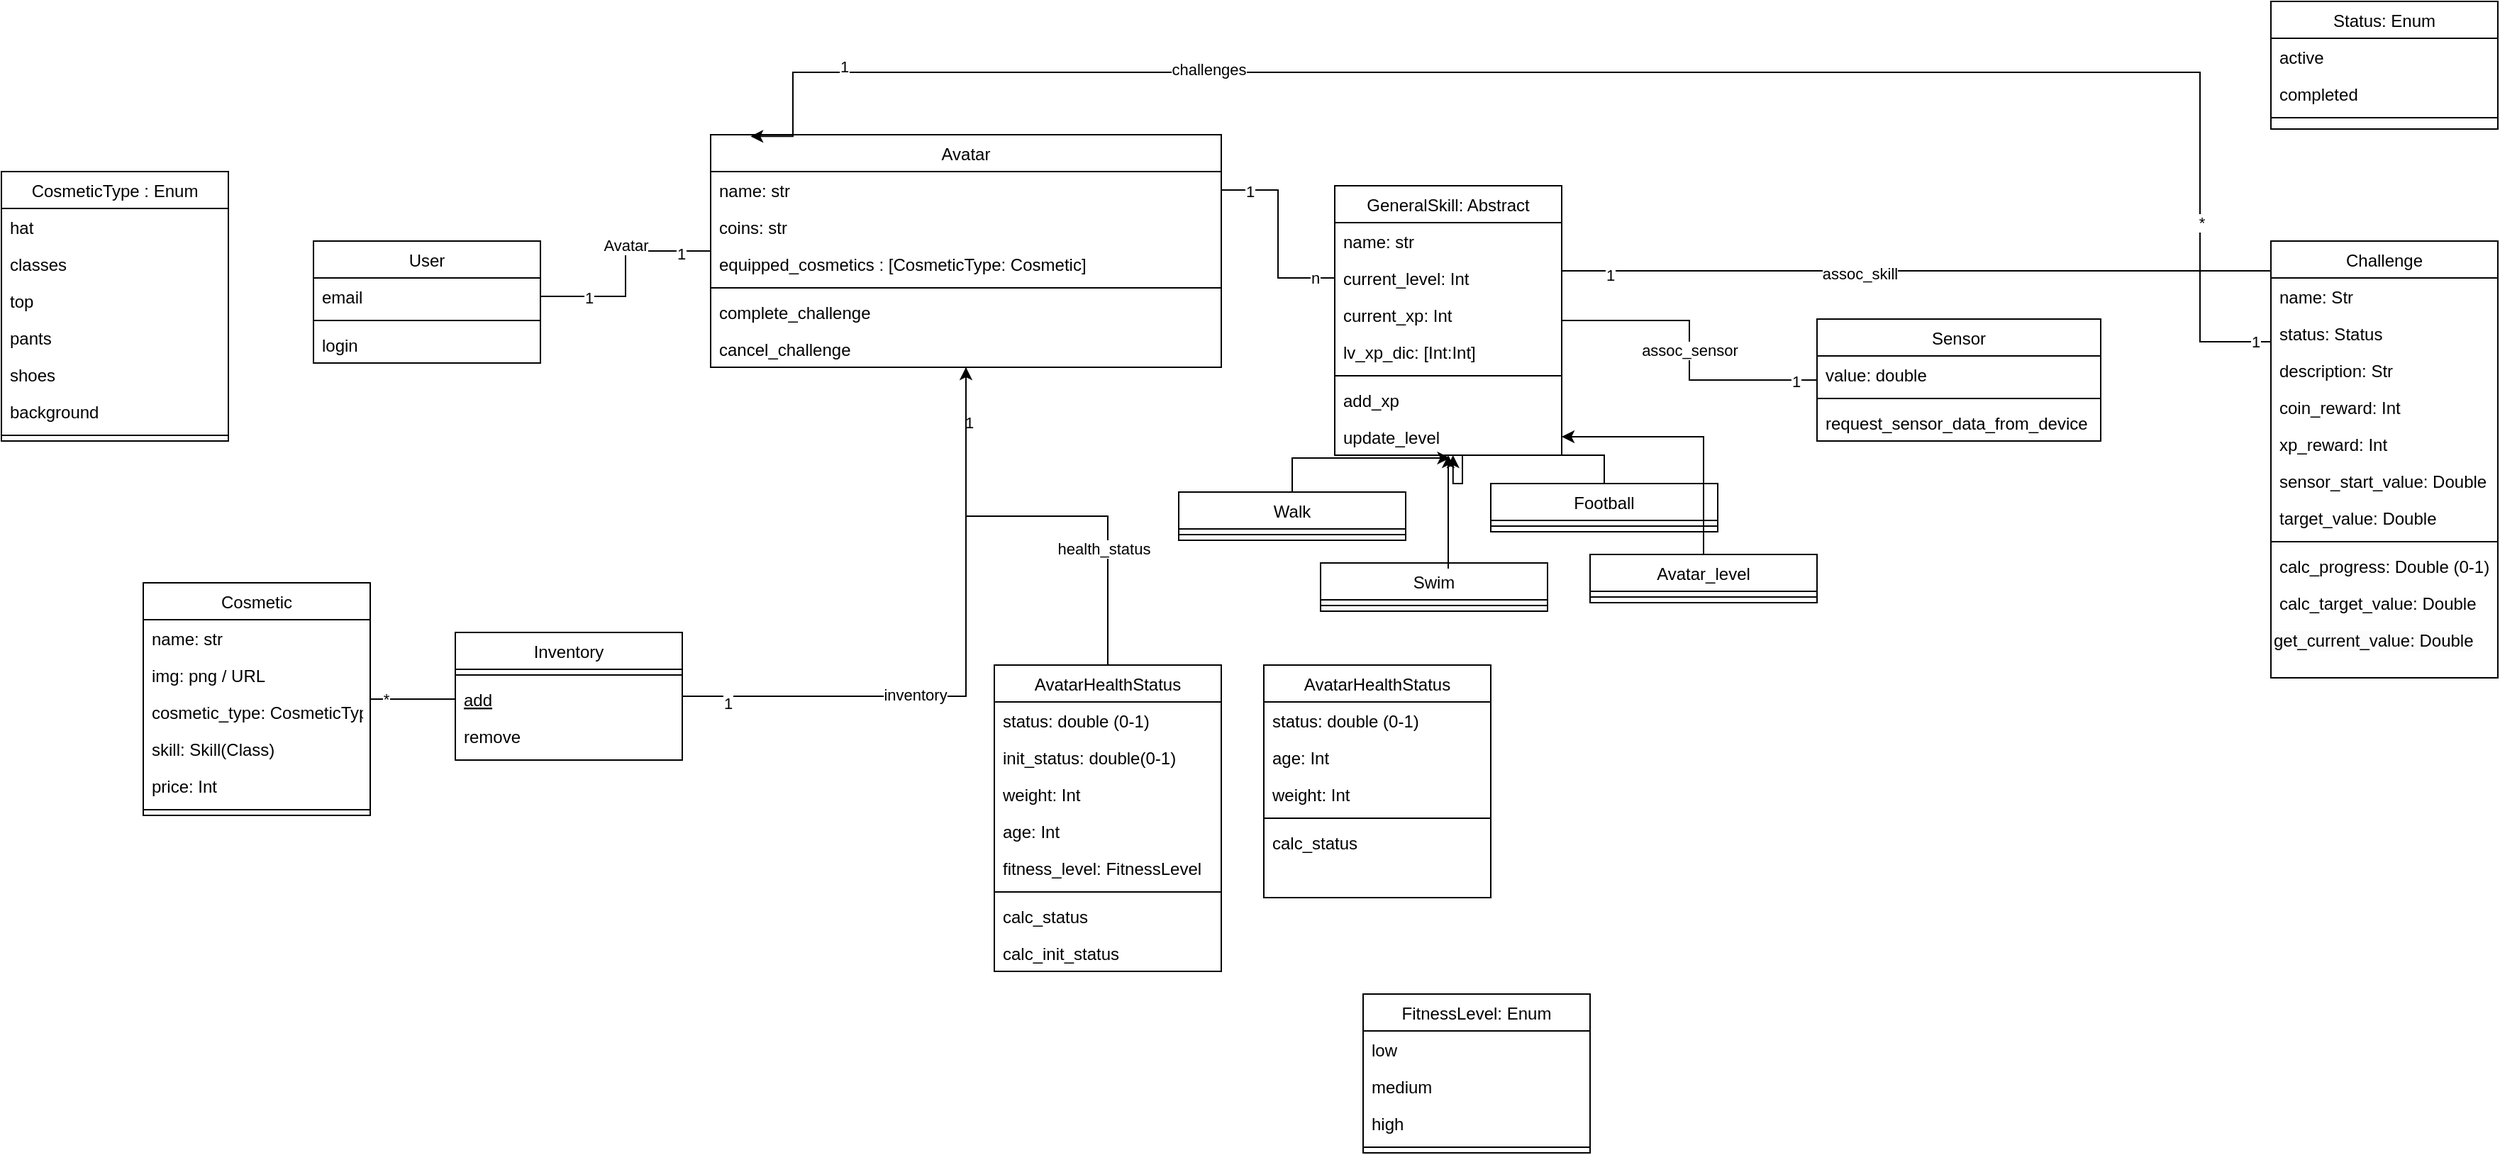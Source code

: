 <mxfile version="22.0.3" type="device">
  <diagram id="C5RBs43oDa-KdzZeNtuy" name="Page-1">
    <mxGraphModel dx="1206" dy="1735" grid="1" gridSize="10" guides="1" tooltips="1" connect="1" arrows="1" fold="1" page="1" pageScale="1" pageWidth="827" pageHeight="1169" math="0" shadow="0">
      <root>
        <mxCell id="WIyWlLk6GJQsqaUBKTNV-0" />
        <mxCell id="WIyWlLk6GJQsqaUBKTNV-1" parent="WIyWlLk6GJQsqaUBKTNV-0" />
        <mxCell id="1V_BAxQSOWdadIqLgjtz-103" style="edgeStyle=orthogonalEdgeStyle;rounded=0;orthogonalLoop=1;jettySize=auto;html=1;endArrow=none;endFill=0;" edge="1" parent="WIyWlLk6GJQsqaUBKTNV-1" source="zkfFHV4jXpPFQw0GAbJ--6" target="zkfFHV4jXpPFQw0GAbJ--17">
          <mxGeometry relative="1" as="geometry" />
        </mxCell>
        <mxCell id="1V_BAxQSOWdadIqLgjtz-104" value="inventory" style="edgeLabel;html=1;align=center;verticalAlign=middle;resizable=0;points=[];" vertex="1" connectable="0" parent="1V_BAxQSOWdadIqLgjtz-103">
          <mxGeometry x="-0.243" y="1" relative="1" as="geometry">
            <mxPoint as="offset" />
          </mxGeometry>
        </mxCell>
        <mxCell id="1V_BAxQSOWdadIqLgjtz-105" value="1" style="edgeLabel;html=1;align=center;verticalAlign=middle;resizable=0;points=[];" vertex="1" connectable="0" parent="1V_BAxQSOWdadIqLgjtz-103">
          <mxGeometry x="-0.852" y="-5" relative="1" as="geometry">
            <mxPoint as="offset" />
          </mxGeometry>
        </mxCell>
        <mxCell id="1V_BAxQSOWdadIqLgjtz-106" value="1" style="edgeLabel;html=1;align=center;verticalAlign=middle;resizable=0;points=[];" vertex="1" connectable="0" parent="1V_BAxQSOWdadIqLgjtz-103">
          <mxGeometry x="0.819" y="-2" relative="1" as="geometry">
            <mxPoint as="offset" />
          </mxGeometry>
        </mxCell>
        <mxCell id="zkfFHV4jXpPFQw0GAbJ--6" value="Inventory" style="swimlane;fontStyle=0;align=center;verticalAlign=top;childLayout=stackLayout;horizontal=1;startSize=26;horizontalStack=0;resizeParent=1;resizeLast=0;collapsible=1;marginBottom=0;rounded=0;shadow=0;strokeWidth=1;" parent="WIyWlLk6GJQsqaUBKTNV-1" vertex="1">
          <mxGeometry x="190" y="435" width="160" height="90" as="geometry">
            <mxRectangle x="130" y="380" width="160" height="26" as="alternateBounds" />
          </mxGeometry>
        </mxCell>
        <mxCell id="zkfFHV4jXpPFQw0GAbJ--9" value="" style="line;html=1;strokeWidth=1;align=left;verticalAlign=middle;spacingTop=-1;spacingLeft=3;spacingRight=3;rotatable=0;labelPosition=right;points=[];portConstraint=eastwest;" parent="zkfFHV4jXpPFQw0GAbJ--6" vertex="1">
          <mxGeometry y="26" width="160" height="8" as="geometry" />
        </mxCell>
        <mxCell id="zkfFHV4jXpPFQw0GAbJ--10" value="add" style="text;align=left;verticalAlign=top;spacingLeft=4;spacingRight=4;overflow=hidden;rotatable=0;points=[[0,0.5],[1,0.5]];portConstraint=eastwest;fontStyle=4" parent="zkfFHV4jXpPFQw0GAbJ--6" vertex="1">
          <mxGeometry y="34" width="160" height="26" as="geometry" />
        </mxCell>
        <mxCell id="zkfFHV4jXpPFQw0GAbJ--11" value="remove" style="text;align=left;verticalAlign=top;spacingLeft=4;spacingRight=4;overflow=hidden;rotatable=0;points=[[0,0.5],[1,0.5]];portConstraint=eastwest;" parent="zkfFHV4jXpPFQw0GAbJ--6" vertex="1">
          <mxGeometry y="60" width="160" height="26" as="geometry" />
        </mxCell>
        <mxCell id="zkfFHV4jXpPFQw0GAbJ--13" value="CosmeticType : Enum" style="swimlane;fontStyle=0;align=center;verticalAlign=top;childLayout=stackLayout;horizontal=1;startSize=26;horizontalStack=0;resizeParent=1;resizeLast=0;collapsible=1;marginBottom=0;rounded=0;shadow=0;strokeWidth=1;" parent="WIyWlLk6GJQsqaUBKTNV-1" vertex="1">
          <mxGeometry x="-130" y="110" width="160" height="190" as="geometry">
            <mxRectangle x="340" y="380" width="170" height="26" as="alternateBounds" />
          </mxGeometry>
        </mxCell>
        <mxCell id="zkfFHV4jXpPFQw0GAbJ--14" value="hat" style="text;align=left;verticalAlign=top;spacingLeft=4;spacingRight=4;overflow=hidden;rotatable=0;points=[[0,0.5],[1,0.5]];portConstraint=eastwest;" parent="zkfFHV4jXpPFQw0GAbJ--13" vertex="1">
          <mxGeometry y="26" width="160" height="26" as="geometry" />
        </mxCell>
        <mxCell id="1V_BAxQSOWdadIqLgjtz-1" value="classes" style="text;align=left;verticalAlign=top;spacingLeft=4;spacingRight=4;overflow=hidden;rotatable=0;points=[[0,0.5],[1,0.5]];portConstraint=eastwest;" vertex="1" parent="zkfFHV4jXpPFQw0GAbJ--13">
          <mxGeometry y="52" width="160" height="26" as="geometry" />
        </mxCell>
        <mxCell id="1V_BAxQSOWdadIqLgjtz-36" value="top" style="text;align=left;verticalAlign=top;spacingLeft=4;spacingRight=4;overflow=hidden;rotatable=0;points=[[0,0.5],[1,0.5]];portConstraint=eastwest;" vertex="1" parent="zkfFHV4jXpPFQw0GAbJ--13">
          <mxGeometry y="78" width="160" height="26" as="geometry" />
        </mxCell>
        <mxCell id="1V_BAxQSOWdadIqLgjtz-37" value="pants" style="text;align=left;verticalAlign=top;spacingLeft=4;spacingRight=4;overflow=hidden;rotatable=0;points=[[0,0.5],[1,0.5]];portConstraint=eastwest;" vertex="1" parent="zkfFHV4jXpPFQw0GAbJ--13">
          <mxGeometry y="104" width="160" height="26" as="geometry" />
        </mxCell>
        <mxCell id="1V_BAxQSOWdadIqLgjtz-38" value="shoes" style="text;align=left;verticalAlign=top;spacingLeft=4;spacingRight=4;overflow=hidden;rotatable=0;points=[[0,0.5],[1,0.5]];portConstraint=eastwest;" vertex="1" parent="zkfFHV4jXpPFQw0GAbJ--13">
          <mxGeometry y="130" width="160" height="26" as="geometry" />
        </mxCell>
        <mxCell id="1V_BAxQSOWdadIqLgjtz-39" value="background" style="text;align=left;verticalAlign=top;spacingLeft=4;spacingRight=4;overflow=hidden;rotatable=0;points=[[0,0.5],[1,0.5]];portConstraint=eastwest;" vertex="1" parent="zkfFHV4jXpPFQw0GAbJ--13">
          <mxGeometry y="156" width="160" height="26" as="geometry" />
        </mxCell>
        <mxCell id="zkfFHV4jXpPFQw0GAbJ--15" value="" style="line;html=1;strokeWidth=1;align=left;verticalAlign=middle;spacingTop=-1;spacingLeft=3;spacingRight=3;rotatable=0;labelPosition=right;points=[];portConstraint=eastwest;" parent="zkfFHV4jXpPFQw0GAbJ--13" vertex="1">
          <mxGeometry y="182" width="160" height="8" as="geometry" />
        </mxCell>
        <mxCell id="zkfFHV4jXpPFQw0GAbJ--17" value="Avatar" style="swimlane;fontStyle=0;align=center;verticalAlign=top;childLayout=stackLayout;horizontal=1;startSize=26;horizontalStack=0;resizeParent=1;resizeLast=0;collapsible=1;marginBottom=0;rounded=0;shadow=0;strokeWidth=1;" parent="WIyWlLk6GJQsqaUBKTNV-1" vertex="1">
          <mxGeometry x="370" y="84" width="360" height="164" as="geometry">
            <mxRectangle x="550" y="140" width="160" height="26" as="alternateBounds" />
          </mxGeometry>
        </mxCell>
        <mxCell id="zkfFHV4jXpPFQw0GAbJ--18" value="name: str" style="text;align=left;verticalAlign=top;spacingLeft=4;spacingRight=4;overflow=hidden;rotatable=0;points=[[0,0.5],[1,0.5]];portConstraint=eastwest;" parent="zkfFHV4jXpPFQw0GAbJ--17" vertex="1">
          <mxGeometry y="26" width="360" height="26" as="geometry" />
        </mxCell>
        <mxCell id="1V_BAxQSOWdadIqLgjtz-181" value="coins: str" style="text;align=left;verticalAlign=top;spacingLeft=4;spacingRight=4;overflow=hidden;rotatable=0;points=[[0,0.5],[1,0.5]];portConstraint=eastwest;" vertex="1" parent="zkfFHV4jXpPFQw0GAbJ--17">
          <mxGeometry y="52" width="360" height="26" as="geometry" />
        </mxCell>
        <mxCell id="1V_BAxQSOWdadIqLgjtz-31" value="equipped_cosmetics : [CosmeticType: Cosmetic]" style="text;align=left;verticalAlign=top;spacingLeft=4;spacingRight=4;overflow=hidden;rotatable=0;points=[[0,0.5],[1,0.5]];portConstraint=eastwest;rounded=0;shadow=0;html=0;" vertex="1" parent="zkfFHV4jXpPFQw0GAbJ--17">
          <mxGeometry y="78" width="360" height="26" as="geometry" />
        </mxCell>
        <mxCell id="zkfFHV4jXpPFQw0GAbJ--23" value="" style="line;html=1;strokeWidth=1;align=left;verticalAlign=middle;spacingTop=-1;spacingLeft=3;spacingRight=3;rotatable=0;labelPosition=right;points=[];portConstraint=eastwest;" parent="zkfFHV4jXpPFQw0GAbJ--17" vertex="1">
          <mxGeometry y="104" width="360" height="8" as="geometry" />
        </mxCell>
        <mxCell id="1V_BAxQSOWdadIqLgjtz-96" value="complete_challenge" style="text;align=left;verticalAlign=top;spacingLeft=4;spacingRight=4;overflow=hidden;rotatable=0;points=[[0,0.5],[1,0.5]];portConstraint=eastwest;" vertex="1" parent="zkfFHV4jXpPFQw0GAbJ--17">
          <mxGeometry y="112" width="360" height="26" as="geometry" />
        </mxCell>
        <mxCell id="1V_BAxQSOWdadIqLgjtz-97" value="cancel_challenge" style="text;align=left;verticalAlign=top;spacingLeft=4;spacingRight=4;overflow=hidden;rotatable=0;points=[[0,0.5],[1,0.5]];portConstraint=eastwest;" vertex="1" parent="zkfFHV4jXpPFQw0GAbJ--17">
          <mxGeometry y="138" width="360" height="26" as="geometry" />
        </mxCell>
        <mxCell id="1V_BAxQSOWdadIqLgjtz-175" style="edgeStyle=orthogonalEdgeStyle;rounded=0;orthogonalLoop=1;jettySize=auto;html=1;endArrow=none;endFill=0;" edge="1" parent="WIyWlLk6GJQsqaUBKTNV-1" source="1V_BAxQSOWdadIqLgjtz-2" target="1V_BAxQSOWdadIqLgjtz-51">
          <mxGeometry relative="1" as="geometry">
            <Array as="points">
              <mxPoint x="1090" y="180" />
              <mxPoint x="1090" y="180" />
            </Array>
          </mxGeometry>
        </mxCell>
        <mxCell id="1V_BAxQSOWdadIqLgjtz-176" value="1" style="edgeLabel;html=1;align=center;verticalAlign=middle;resizable=0;points=[];" vertex="1" connectable="0" parent="1V_BAxQSOWdadIqLgjtz-175">
          <mxGeometry x="-0.866" y="-3" relative="1" as="geometry">
            <mxPoint as="offset" />
          </mxGeometry>
        </mxCell>
        <mxCell id="1V_BAxQSOWdadIqLgjtz-177" value="assoc_skill" style="edgeLabel;html=1;align=center;verticalAlign=middle;resizable=0;points=[];" vertex="1" connectable="0" parent="1V_BAxQSOWdadIqLgjtz-175">
          <mxGeometry x="-0.162" y="-2" relative="1" as="geometry">
            <mxPoint as="offset" />
          </mxGeometry>
        </mxCell>
        <mxCell id="1V_BAxQSOWdadIqLgjtz-2" value="GeneralSkill: Abstract" style="swimlane;fontStyle=0;align=center;verticalAlign=top;childLayout=stackLayout;horizontal=1;startSize=26;horizontalStack=0;resizeParent=1;resizeLast=0;collapsible=1;marginBottom=0;rounded=0;shadow=0;strokeWidth=1;" vertex="1" parent="WIyWlLk6GJQsqaUBKTNV-1">
          <mxGeometry x="810" y="120" width="160" height="190" as="geometry">
            <mxRectangle x="130" y="380" width="160" height="26" as="alternateBounds" />
          </mxGeometry>
        </mxCell>
        <mxCell id="1V_BAxQSOWdadIqLgjtz-186" value="name: str" style="text;align=left;verticalAlign=top;spacingLeft=4;spacingRight=4;overflow=hidden;rotatable=0;points=[[0,0.5],[1,0.5]];portConstraint=eastwest;rounded=0;shadow=0;html=0;" vertex="1" parent="1V_BAxQSOWdadIqLgjtz-2">
          <mxGeometry y="26" width="160" height="26" as="geometry" />
        </mxCell>
        <mxCell id="1V_BAxQSOWdadIqLgjtz-4" value="current_level: Int" style="text;align=left;verticalAlign=top;spacingLeft=4;spacingRight=4;overflow=hidden;rotatable=0;points=[[0,0.5],[1,0.5]];portConstraint=eastwest;rounded=0;shadow=0;html=0;" vertex="1" parent="1V_BAxQSOWdadIqLgjtz-2">
          <mxGeometry y="52" width="160" height="26" as="geometry" />
        </mxCell>
        <mxCell id="1V_BAxQSOWdadIqLgjtz-9" value="current_xp: Int" style="text;align=left;verticalAlign=top;spacingLeft=4;spacingRight=4;overflow=hidden;rotatable=0;points=[[0,0.5],[1,0.5]];portConstraint=eastwest;rounded=0;shadow=0;html=0;" vertex="1" parent="1V_BAxQSOWdadIqLgjtz-2">
          <mxGeometry y="78" width="160" height="26" as="geometry" />
        </mxCell>
        <mxCell id="1V_BAxQSOWdadIqLgjtz-10" value="lv_xp_dic: [Int:Int]" style="text;align=left;verticalAlign=top;spacingLeft=4;spacingRight=4;overflow=hidden;rotatable=0;points=[[0,0.5],[1,0.5]];portConstraint=eastwest;rounded=0;shadow=0;html=0;" vertex="1" parent="1V_BAxQSOWdadIqLgjtz-2">
          <mxGeometry y="104" width="160" height="26" as="geometry" />
        </mxCell>
        <mxCell id="1V_BAxQSOWdadIqLgjtz-5" value="" style="line;html=1;strokeWidth=1;align=left;verticalAlign=middle;spacingTop=-1;spacingLeft=3;spacingRight=3;rotatable=0;labelPosition=right;points=[];portConstraint=eastwest;" vertex="1" parent="1V_BAxQSOWdadIqLgjtz-2">
          <mxGeometry y="130" width="160" height="8" as="geometry" />
        </mxCell>
        <mxCell id="1V_BAxQSOWdadIqLgjtz-11" value="add_xp" style="text;align=left;verticalAlign=top;spacingLeft=4;spacingRight=4;overflow=hidden;rotatable=0;points=[[0,0.5],[1,0.5]];portConstraint=eastwest;" vertex="1" parent="1V_BAxQSOWdadIqLgjtz-2">
          <mxGeometry y="138" width="160" height="26" as="geometry" />
        </mxCell>
        <mxCell id="1V_BAxQSOWdadIqLgjtz-7" value="update_level" style="text;align=left;verticalAlign=top;spacingLeft=4;spacingRight=4;overflow=hidden;rotatable=0;points=[[0,0.5],[1,0.5]];portConstraint=eastwest;" vertex="1" parent="1V_BAxQSOWdadIqLgjtz-2">
          <mxGeometry y="164" width="160" height="26" as="geometry" />
        </mxCell>
        <mxCell id="1V_BAxQSOWdadIqLgjtz-12" value="Walk" style="swimlane;fontStyle=0;align=center;verticalAlign=top;childLayout=stackLayout;horizontal=1;startSize=26;horizontalStack=0;resizeParent=1;resizeLast=0;collapsible=1;marginBottom=0;rounded=0;shadow=0;strokeWidth=1;" vertex="1" parent="WIyWlLk6GJQsqaUBKTNV-1">
          <mxGeometry x="700" y="336" width="160" height="34" as="geometry">
            <mxRectangle x="340" y="380" width="170" height="26" as="alternateBounds" />
          </mxGeometry>
        </mxCell>
        <mxCell id="1V_BAxQSOWdadIqLgjtz-15" value="" style="line;html=1;strokeWidth=1;align=left;verticalAlign=middle;spacingTop=-1;spacingLeft=3;spacingRight=3;rotatable=0;labelPosition=right;points=[];portConstraint=eastwest;" vertex="1" parent="1V_BAxQSOWdadIqLgjtz-12">
          <mxGeometry y="26" width="160" height="8" as="geometry" />
        </mxCell>
        <mxCell id="1V_BAxQSOWdadIqLgjtz-16" value="Swim" style="swimlane;fontStyle=0;align=center;verticalAlign=top;childLayout=stackLayout;horizontal=1;startSize=26;horizontalStack=0;resizeParent=1;resizeLast=0;collapsible=1;marginBottom=0;rounded=0;shadow=0;strokeWidth=1;" vertex="1" parent="WIyWlLk6GJQsqaUBKTNV-1">
          <mxGeometry x="800" y="386" width="160" height="34" as="geometry">
            <mxRectangle x="340" y="380" width="170" height="26" as="alternateBounds" />
          </mxGeometry>
        </mxCell>
        <mxCell id="1V_BAxQSOWdadIqLgjtz-17" value="" style="line;html=1;strokeWidth=1;align=left;verticalAlign=middle;spacingTop=-1;spacingLeft=3;spacingRight=3;rotatable=0;labelPosition=right;points=[];portConstraint=eastwest;" vertex="1" parent="1V_BAxQSOWdadIqLgjtz-16">
          <mxGeometry y="26" width="160" height="8" as="geometry" />
        </mxCell>
        <mxCell id="1V_BAxQSOWdadIqLgjtz-18" value="Football" style="swimlane;fontStyle=0;align=center;verticalAlign=top;childLayout=stackLayout;horizontal=1;startSize=26;horizontalStack=0;resizeParent=1;resizeLast=0;collapsible=1;marginBottom=0;rounded=0;shadow=0;strokeWidth=1;" vertex="1" parent="WIyWlLk6GJQsqaUBKTNV-1">
          <mxGeometry x="920" y="330" width="160" height="34" as="geometry">
            <mxRectangle x="340" y="380" width="170" height="26" as="alternateBounds" />
          </mxGeometry>
        </mxCell>
        <mxCell id="1V_BAxQSOWdadIqLgjtz-19" value="" style="line;html=1;strokeWidth=1;align=left;verticalAlign=middle;spacingTop=-1;spacingLeft=3;spacingRight=3;rotatable=0;labelPosition=right;points=[];portConstraint=eastwest;" vertex="1" parent="1V_BAxQSOWdadIqLgjtz-18">
          <mxGeometry y="26" width="160" height="8" as="geometry" />
        </mxCell>
        <mxCell id="1V_BAxQSOWdadIqLgjtz-21" style="edgeStyle=orthogonalEdgeStyle;rounded=0;orthogonalLoop=1;jettySize=auto;html=1;endArrow=none;endFill=0;startArrow=classic;startFill=1;" edge="1" parent="WIyWlLk6GJQsqaUBKTNV-1" source="1V_BAxQSOWdadIqLgjtz-2">
          <mxGeometry relative="1" as="geometry">
            <mxPoint x="890" y="390" as="targetPoint" />
          </mxGeometry>
        </mxCell>
        <mxCell id="1V_BAxQSOWdadIqLgjtz-22" style="edgeStyle=orthogonalEdgeStyle;rounded=0;orthogonalLoop=1;jettySize=auto;html=1;entryX=0.508;entryY=1.077;entryDx=0;entryDy=0;entryPerimeter=0;" edge="1" parent="WIyWlLk6GJQsqaUBKTNV-1" source="1V_BAxQSOWdadIqLgjtz-12" target="1V_BAxQSOWdadIqLgjtz-7">
          <mxGeometry relative="1" as="geometry" />
        </mxCell>
        <mxCell id="1V_BAxQSOWdadIqLgjtz-23" style="edgeStyle=orthogonalEdgeStyle;rounded=0;orthogonalLoop=1;jettySize=auto;html=1;entryX=0.521;entryY=1;entryDx=0;entryDy=0;entryPerimeter=0;" edge="1" parent="WIyWlLk6GJQsqaUBKTNV-1" source="1V_BAxQSOWdadIqLgjtz-18" target="1V_BAxQSOWdadIqLgjtz-7">
          <mxGeometry relative="1" as="geometry" />
        </mxCell>
        <mxCell id="1V_BAxQSOWdadIqLgjtz-24" style="edgeStyle=orthogonalEdgeStyle;rounded=0;orthogonalLoop=1;jettySize=auto;html=1;endArrow=none;endFill=0;" edge="1" parent="WIyWlLk6GJQsqaUBKTNV-1" source="1V_BAxQSOWdadIqLgjtz-4" target="zkfFHV4jXpPFQw0GAbJ--18">
          <mxGeometry relative="1" as="geometry" />
        </mxCell>
        <mxCell id="1V_BAxQSOWdadIqLgjtz-25" value="n" style="edgeLabel;html=1;align=center;verticalAlign=middle;resizable=0;points=[];" vertex="1" connectable="0" parent="1V_BAxQSOWdadIqLgjtz-24">
          <mxGeometry x="-0.803" relative="1" as="geometry">
            <mxPoint as="offset" />
          </mxGeometry>
        </mxCell>
        <mxCell id="1V_BAxQSOWdadIqLgjtz-30" value="1" style="edgeLabel;html=1;align=center;verticalAlign=middle;resizable=0;points=[];" vertex="1" connectable="0" parent="1V_BAxQSOWdadIqLgjtz-24">
          <mxGeometry x="0.718" y="1" relative="1" as="geometry">
            <mxPoint as="offset" />
          </mxGeometry>
        </mxCell>
        <mxCell id="1V_BAxQSOWdadIqLgjtz-28" style="edgeStyle=orthogonalEdgeStyle;rounded=0;orthogonalLoop=1;jettySize=auto;html=1;" edge="1" parent="WIyWlLk6GJQsqaUBKTNV-1" source="1V_BAxQSOWdadIqLgjtz-26" target="1V_BAxQSOWdadIqLgjtz-7">
          <mxGeometry relative="1" as="geometry" />
        </mxCell>
        <mxCell id="1V_BAxQSOWdadIqLgjtz-26" value="Avatar_level" style="swimlane;fontStyle=0;align=center;verticalAlign=top;childLayout=stackLayout;horizontal=1;startSize=26;horizontalStack=0;resizeParent=1;resizeLast=0;collapsible=1;marginBottom=0;rounded=0;shadow=0;strokeWidth=1;" vertex="1" parent="WIyWlLk6GJQsqaUBKTNV-1">
          <mxGeometry x="990" y="380" width="160" height="34" as="geometry">
            <mxRectangle x="340" y="380" width="170" height="26" as="alternateBounds" />
          </mxGeometry>
        </mxCell>
        <mxCell id="1V_BAxQSOWdadIqLgjtz-27" value="" style="line;html=1;strokeWidth=1;align=left;verticalAlign=middle;spacingTop=-1;spacingLeft=3;spacingRight=3;rotatable=0;labelPosition=right;points=[];portConstraint=eastwest;" vertex="1" parent="1V_BAxQSOWdadIqLgjtz-26">
          <mxGeometry y="26" width="160" height="8" as="geometry" />
        </mxCell>
        <mxCell id="1V_BAxQSOWdadIqLgjtz-70" value="assoc_sensor" style="edgeStyle=orthogonalEdgeStyle;rounded=0;orthogonalLoop=1;jettySize=auto;html=1;endArrow=none;endFill=0;" edge="1" parent="WIyWlLk6GJQsqaUBKTNV-1" source="1V_BAxQSOWdadIqLgjtz-63" target="1V_BAxQSOWdadIqLgjtz-2">
          <mxGeometry x="-0.0" relative="1" as="geometry">
            <mxPoint x="1170" y="241.027" as="sourcePoint" />
            <mxPoint as="offset" />
          </mxGeometry>
        </mxCell>
        <mxCell id="1V_BAxQSOWdadIqLgjtz-184" value="1" style="edgeLabel;html=1;align=center;verticalAlign=middle;resizable=0;points=[];" vertex="1" connectable="0" parent="1V_BAxQSOWdadIqLgjtz-70">
          <mxGeometry x="-0.859" y="1" relative="1" as="geometry">
            <mxPoint as="offset" />
          </mxGeometry>
        </mxCell>
        <mxCell id="1V_BAxQSOWdadIqLgjtz-42" value="Cosmetic" style="swimlane;fontStyle=0;align=center;verticalAlign=top;childLayout=stackLayout;horizontal=1;startSize=26;horizontalStack=0;resizeParent=1;resizeLast=0;collapsible=1;marginBottom=0;rounded=0;shadow=0;strokeWidth=1;" vertex="1" parent="WIyWlLk6GJQsqaUBKTNV-1">
          <mxGeometry x="-30" y="400" width="160" height="164" as="geometry">
            <mxRectangle x="340" y="380" width="170" height="26" as="alternateBounds" />
          </mxGeometry>
        </mxCell>
        <mxCell id="1V_BAxQSOWdadIqLgjtz-43" value="name: str" style="text;align=left;verticalAlign=top;spacingLeft=4;spacingRight=4;overflow=hidden;rotatable=0;points=[[0,0.5],[1,0.5]];portConstraint=eastwest;" vertex="1" parent="1V_BAxQSOWdadIqLgjtz-42">
          <mxGeometry y="26" width="160" height="26" as="geometry" />
        </mxCell>
        <mxCell id="1V_BAxQSOWdadIqLgjtz-44" value="img: png / URL " style="text;align=left;verticalAlign=top;spacingLeft=4;spacingRight=4;overflow=hidden;rotatable=0;points=[[0,0.5],[1,0.5]];portConstraint=eastwest;" vertex="1" parent="1V_BAxQSOWdadIqLgjtz-42">
          <mxGeometry y="52" width="160" height="26" as="geometry" />
        </mxCell>
        <mxCell id="1V_BAxQSOWdadIqLgjtz-46" value="cosmetic_type: CosmeticType" style="text;align=left;verticalAlign=top;spacingLeft=4;spacingRight=4;overflow=hidden;rotatable=0;points=[[0,0.5],[1,0.5]];portConstraint=eastwest;" vertex="1" parent="1V_BAxQSOWdadIqLgjtz-42">
          <mxGeometry y="78" width="160" height="26" as="geometry" />
        </mxCell>
        <mxCell id="1V_BAxQSOWdadIqLgjtz-47" value="skill: Skill(Class)" style="text;align=left;verticalAlign=top;spacingLeft=4;spacingRight=4;overflow=hidden;rotatable=0;points=[[0,0.5],[1,0.5]];portConstraint=eastwest;" vertex="1" parent="1V_BAxQSOWdadIqLgjtz-42">
          <mxGeometry y="104" width="160" height="26" as="geometry" />
        </mxCell>
        <mxCell id="1V_BAxQSOWdadIqLgjtz-48" value="price: Int" style="text;align=left;verticalAlign=top;spacingLeft=4;spacingRight=4;overflow=hidden;rotatable=0;points=[[0,0.5],[1,0.5]];portConstraint=eastwest;" vertex="1" parent="1V_BAxQSOWdadIqLgjtz-42">
          <mxGeometry y="130" width="160" height="26" as="geometry" />
        </mxCell>
        <mxCell id="1V_BAxQSOWdadIqLgjtz-45" value="" style="line;html=1;strokeWidth=1;align=left;verticalAlign=middle;spacingTop=-1;spacingLeft=3;spacingRight=3;rotatable=0;labelPosition=right;points=[];portConstraint=eastwest;" vertex="1" parent="1V_BAxQSOWdadIqLgjtz-42">
          <mxGeometry y="156" width="160" height="8" as="geometry" />
        </mxCell>
        <mxCell id="1V_BAxQSOWdadIqLgjtz-49" style="edgeStyle=orthogonalEdgeStyle;rounded=0;orthogonalLoop=1;jettySize=auto;html=1;endArrow=none;endFill=0;" edge="1" parent="WIyWlLk6GJQsqaUBKTNV-1" source="zkfFHV4jXpPFQw0GAbJ--10" target="1V_BAxQSOWdadIqLgjtz-42">
          <mxGeometry relative="1" as="geometry" />
        </mxCell>
        <mxCell id="1V_BAxQSOWdadIqLgjtz-50" value="*" style="edgeLabel;html=1;align=center;verticalAlign=middle;resizable=0;points=[];" vertex="1" connectable="0" parent="1V_BAxQSOWdadIqLgjtz-49">
          <mxGeometry x="0.633" relative="1" as="geometry">
            <mxPoint as="offset" />
          </mxGeometry>
        </mxCell>
        <mxCell id="1V_BAxQSOWdadIqLgjtz-51" value="Challenge" style="swimlane;fontStyle=0;align=center;verticalAlign=top;childLayout=stackLayout;horizontal=1;startSize=26;horizontalStack=0;resizeParent=1;resizeLast=0;collapsible=1;marginBottom=0;rounded=0;shadow=0;strokeWidth=1;" vertex="1" parent="WIyWlLk6GJQsqaUBKTNV-1">
          <mxGeometry x="1470" y="159" width="160" height="308" as="geometry">
            <mxRectangle x="340" y="380" width="170" height="26" as="alternateBounds" />
          </mxGeometry>
        </mxCell>
        <mxCell id="1V_BAxQSOWdadIqLgjtz-88" value="name: Str" style="text;align=left;verticalAlign=top;spacingLeft=4;spacingRight=4;overflow=hidden;rotatable=0;points=[[0,0.5],[1,0.5]];portConstraint=eastwest;" vertex="1" parent="1V_BAxQSOWdadIqLgjtz-51">
          <mxGeometry y="26" width="160" height="26" as="geometry" />
        </mxCell>
        <mxCell id="1V_BAxQSOWdadIqLgjtz-164" value="status: Status" style="text;align=left;verticalAlign=top;spacingLeft=4;spacingRight=4;overflow=hidden;rotatable=0;points=[[0,0.5],[1,0.5]];portConstraint=eastwest;" vertex="1" parent="1V_BAxQSOWdadIqLgjtz-51">
          <mxGeometry y="52" width="160" height="26" as="geometry" />
        </mxCell>
        <mxCell id="1V_BAxQSOWdadIqLgjtz-165" value="description: Str" style="text;align=left;verticalAlign=top;spacingLeft=4;spacingRight=4;overflow=hidden;rotatable=0;points=[[0,0.5],[1,0.5]];portConstraint=eastwest;" vertex="1" parent="1V_BAxQSOWdadIqLgjtz-51">
          <mxGeometry y="78" width="160" height="26" as="geometry" />
        </mxCell>
        <mxCell id="1V_BAxQSOWdadIqLgjtz-180" value="coin_reward: Int " style="text;align=left;verticalAlign=top;spacingLeft=4;spacingRight=4;overflow=hidden;rotatable=0;points=[[0,0.5],[1,0.5]];portConstraint=eastwest;" vertex="1" parent="1V_BAxQSOWdadIqLgjtz-51">
          <mxGeometry y="104" width="160" height="26" as="geometry" />
        </mxCell>
        <mxCell id="1V_BAxQSOWdadIqLgjtz-182" value="xp_reward: Int " style="text;align=left;verticalAlign=top;spacingLeft=4;spacingRight=4;overflow=hidden;rotatable=0;points=[[0,0.5],[1,0.5]];portConstraint=eastwest;" vertex="1" parent="1V_BAxQSOWdadIqLgjtz-51">
          <mxGeometry y="130" width="160" height="26" as="geometry" />
        </mxCell>
        <mxCell id="1V_BAxQSOWdadIqLgjtz-178" value="sensor_start_value: Double" style="text;align=left;verticalAlign=top;spacingLeft=4;spacingRight=4;overflow=hidden;rotatable=0;points=[[0,0.5],[1,0.5]];portConstraint=eastwest;" vertex="1" parent="1V_BAxQSOWdadIqLgjtz-51">
          <mxGeometry y="156" width="160" height="26" as="geometry" />
        </mxCell>
        <mxCell id="1V_BAxQSOWdadIqLgjtz-52" value="target_value: Double" style="text;align=left;verticalAlign=top;spacingLeft=4;spacingRight=4;overflow=hidden;rotatable=0;points=[[0,0.5],[1,0.5]];portConstraint=eastwest;" vertex="1" parent="1V_BAxQSOWdadIqLgjtz-51">
          <mxGeometry y="182" width="160" height="26" as="geometry" />
        </mxCell>
        <mxCell id="1V_BAxQSOWdadIqLgjtz-54" value="" style="line;html=1;strokeWidth=1;align=left;verticalAlign=middle;spacingTop=-1;spacingLeft=3;spacingRight=3;rotatable=0;labelPosition=right;points=[];portConstraint=eastwest;" vertex="1" parent="1V_BAxQSOWdadIqLgjtz-51">
          <mxGeometry y="208" width="160" height="8" as="geometry" />
        </mxCell>
        <mxCell id="1V_BAxQSOWdadIqLgjtz-179" value="calc_progress: Double (0-1)" style="text;align=left;verticalAlign=top;spacingLeft=4;spacingRight=4;overflow=hidden;rotatable=0;points=[[0,0.5],[1,0.5]];portConstraint=eastwest;" vertex="1" parent="1V_BAxQSOWdadIqLgjtz-51">
          <mxGeometry y="216" width="160" height="26" as="geometry" />
        </mxCell>
        <mxCell id="1V_BAxQSOWdadIqLgjtz-92" value="calc_target_value: Double" style="text;align=left;verticalAlign=top;spacingLeft=4;spacingRight=4;overflow=hidden;rotatable=0;points=[[0,0.5],[1,0.5]];portConstraint=eastwest;" vertex="1" parent="1V_BAxQSOWdadIqLgjtz-51">
          <mxGeometry y="242" width="160" height="26" as="geometry" />
        </mxCell>
        <mxCell id="1V_BAxQSOWdadIqLgjtz-185" value="&lt;span style=&quot;color: rgb(0, 0, 0); font-family: Helvetica; font-size: 12px; font-style: normal; font-variant-ligatures: normal; font-variant-caps: normal; font-weight: 400; letter-spacing: normal; orphans: 2; text-align: left; text-indent: 0px; text-transform: none; widows: 2; word-spacing: 0px; -webkit-text-stroke-width: 0px; background-color: rgb(251, 251, 251); text-decoration-thickness: initial; text-decoration-style: initial; text-decoration-color: initial; float: none; display: inline !important;&quot;&gt;get_current_value: Double&lt;/span&gt;" style="text;whiteSpace=wrap;html=1;" vertex="1" parent="1V_BAxQSOWdadIqLgjtz-51">
          <mxGeometry y="268" width="160" height="40" as="geometry" />
        </mxCell>
        <mxCell id="1V_BAxQSOWdadIqLgjtz-126" style="edgeStyle=orthogonalEdgeStyle;rounded=0;orthogonalLoop=1;jettySize=auto;html=1;" edge="1" parent="WIyWlLk6GJQsqaUBKTNV-1" source="1V_BAxQSOWdadIqLgjtz-55" target="zkfFHV4jXpPFQw0GAbJ--17">
          <mxGeometry relative="1" as="geometry" />
        </mxCell>
        <mxCell id="1V_BAxQSOWdadIqLgjtz-127" value="health_status" style="edgeLabel;html=1;align=center;verticalAlign=middle;resizable=0;points=[];" vertex="1" connectable="0" parent="1V_BAxQSOWdadIqLgjtz-126">
          <mxGeometry x="-0.469" y="3" relative="1" as="geometry">
            <mxPoint as="offset" />
          </mxGeometry>
        </mxCell>
        <mxCell id="1V_BAxQSOWdadIqLgjtz-55" value="AvatarHealthStatus" style="swimlane;fontStyle=0;align=center;verticalAlign=top;childLayout=stackLayout;horizontal=1;startSize=26;horizontalStack=0;resizeParent=1;resizeLast=0;collapsible=1;marginBottom=0;rounded=0;shadow=0;strokeWidth=1;" vertex="1" parent="WIyWlLk6GJQsqaUBKTNV-1">
          <mxGeometry x="570" y="458" width="160" height="216" as="geometry">
            <mxRectangle x="340" y="380" width="170" height="26" as="alternateBounds" />
          </mxGeometry>
        </mxCell>
        <mxCell id="1V_BAxQSOWdadIqLgjtz-57" value="status: double (0-1)" style="text;align=left;verticalAlign=top;spacingLeft=4;spacingRight=4;overflow=hidden;rotatable=0;points=[[0,0.5],[1,0.5]];portConstraint=eastwest;" vertex="1" parent="1V_BAxQSOWdadIqLgjtz-55">
          <mxGeometry y="26" width="160" height="26" as="geometry" />
        </mxCell>
        <mxCell id="1V_BAxQSOWdadIqLgjtz-146" value="init_status: double(0-1)" style="text;align=left;verticalAlign=top;spacingLeft=4;spacingRight=4;overflow=hidden;rotatable=0;points=[[0,0.5],[1,0.5]];portConstraint=eastwest;" vertex="1" parent="1V_BAxQSOWdadIqLgjtz-55">
          <mxGeometry y="52" width="160" height="26" as="geometry" />
        </mxCell>
        <mxCell id="1V_BAxQSOWdadIqLgjtz-61" value="weight: Int" style="text;align=left;verticalAlign=top;spacingLeft=4;spacingRight=4;overflow=hidden;rotatable=0;points=[[0,0.5],[1,0.5]];portConstraint=eastwest;" vertex="1" parent="1V_BAxQSOWdadIqLgjtz-55">
          <mxGeometry y="78" width="160" height="26" as="geometry" />
        </mxCell>
        <mxCell id="1V_BAxQSOWdadIqLgjtz-62" value="age: Int" style="text;align=left;verticalAlign=top;spacingLeft=4;spacingRight=4;overflow=hidden;rotatable=0;points=[[0,0.5],[1,0.5]];portConstraint=eastwest;" vertex="1" parent="1V_BAxQSOWdadIqLgjtz-55">
          <mxGeometry y="104" width="160" height="26" as="geometry" />
        </mxCell>
        <mxCell id="1V_BAxQSOWdadIqLgjtz-148" value="fitness_level: FitnessLevel" style="text;align=left;verticalAlign=top;spacingLeft=4;spacingRight=4;overflow=hidden;rotatable=0;points=[[0,0.5],[1,0.5]];portConstraint=eastwest;" vertex="1" parent="1V_BAxQSOWdadIqLgjtz-55">
          <mxGeometry y="130" width="160" height="26" as="geometry" />
        </mxCell>
        <mxCell id="1V_BAxQSOWdadIqLgjtz-58" value="" style="line;html=1;strokeWidth=1;align=left;verticalAlign=middle;spacingTop=-1;spacingLeft=3;spacingRight=3;rotatable=0;labelPosition=right;points=[];portConstraint=eastwest;" vertex="1" parent="1V_BAxQSOWdadIqLgjtz-55">
          <mxGeometry y="156" width="160" height="8" as="geometry" />
        </mxCell>
        <mxCell id="1V_BAxQSOWdadIqLgjtz-60" value="calc_status" style="text;align=left;verticalAlign=top;spacingLeft=4;spacingRight=4;overflow=hidden;rotatable=0;points=[[0,0.5],[1,0.5]];portConstraint=eastwest;" vertex="1" parent="1V_BAxQSOWdadIqLgjtz-55">
          <mxGeometry y="164" width="160" height="26" as="geometry" />
        </mxCell>
        <mxCell id="1V_BAxQSOWdadIqLgjtz-147" value="calc_init_status" style="text;align=left;verticalAlign=top;spacingLeft=4;spacingRight=4;overflow=hidden;rotatable=0;points=[[0,0.5],[1,0.5]];portConstraint=eastwest;" vertex="1" parent="1V_BAxQSOWdadIqLgjtz-55">
          <mxGeometry y="190" width="160" height="26" as="geometry" />
        </mxCell>
        <mxCell id="1V_BAxQSOWdadIqLgjtz-63" value="Sensor" style="swimlane;fontStyle=0;align=center;verticalAlign=top;childLayout=stackLayout;horizontal=1;startSize=26;horizontalStack=0;resizeParent=1;resizeLast=0;collapsible=1;marginBottom=0;rounded=0;shadow=0;strokeWidth=1;" vertex="1" parent="WIyWlLk6GJQsqaUBKTNV-1">
          <mxGeometry x="1150" y="214" width="200" height="86" as="geometry">
            <mxRectangle x="340" y="380" width="170" height="26" as="alternateBounds" />
          </mxGeometry>
        </mxCell>
        <mxCell id="1V_BAxQSOWdadIqLgjtz-162" value="value: double" style="text;align=left;verticalAlign=top;spacingLeft=4;spacingRight=4;overflow=hidden;rotatable=0;points=[[0,0.5],[1,0.5]];portConstraint=eastwest;" vertex="1" parent="1V_BAxQSOWdadIqLgjtz-63">
          <mxGeometry y="26" width="200" height="26" as="geometry" />
        </mxCell>
        <mxCell id="1V_BAxQSOWdadIqLgjtz-66" value="" style="line;html=1;strokeWidth=1;align=left;verticalAlign=middle;spacingTop=-1;spacingLeft=3;spacingRight=3;rotatable=0;labelPosition=right;points=[];portConstraint=eastwest;" vertex="1" parent="1V_BAxQSOWdadIqLgjtz-63">
          <mxGeometry y="52" width="200" height="8" as="geometry" />
        </mxCell>
        <mxCell id="1V_BAxQSOWdadIqLgjtz-67" value="request_sensor_data_from_device" style="text;align=left;verticalAlign=top;spacingLeft=4;spacingRight=4;overflow=hidden;rotatable=0;points=[[0,0.5],[1,0.5]];portConstraint=eastwest;" vertex="1" parent="1V_BAxQSOWdadIqLgjtz-63">
          <mxGeometry y="60" width="200" height="26" as="geometry" />
        </mxCell>
        <mxCell id="1V_BAxQSOWdadIqLgjtz-95" style="edgeStyle=orthogonalEdgeStyle;rounded=0;orthogonalLoop=1;jettySize=auto;html=1;entryX=0.078;entryY=0.007;entryDx=0;entryDy=0;entryPerimeter=0;" edge="1" parent="WIyWlLk6GJQsqaUBKTNV-1" source="1V_BAxQSOWdadIqLgjtz-51" target="zkfFHV4jXpPFQw0GAbJ--17">
          <mxGeometry relative="1" as="geometry">
            <Array as="points">
              <mxPoint x="1420" y="230" />
              <mxPoint x="1420" y="40" />
              <mxPoint x="428" y="40" />
            </Array>
          </mxGeometry>
        </mxCell>
        <mxCell id="1V_BAxQSOWdadIqLgjtz-98" value="challenges" style="edgeLabel;html=1;align=center;verticalAlign=middle;resizable=0;points=[];" vertex="1" connectable="0" parent="1V_BAxQSOWdadIqLgjtz-95">
          <mxGeometry x="0.438" y="-2" relative="1" as="geometry">
            <mxPoint as="offset" />
          </mxGeometry>
        </mxCell>
        <mxCell id="1V_BAxQSOWdadIqLgjtz-99" value="*" style="edgeLabel;html=1;align=center;verticalAlign=middle;resizable=0;points=[];" vertex="1" connectable="0" parent="1V_BAxQSOWdadIqLgjtz-95">
          <mxGeometry x="-0.794" y="-1" relative="1" as="geometry">
            <mxPoint as="offset" />
          </mxGeometry>
        </mxCell>
        <mxCell id="1V_BAxQSOWdadIqLgjtz-100" value="1" style="edgeLabel;html=1;align=center;verticalAlign=middle;resizable=0;points=[];" vertex="1" connectable="0" parent="1V_BAxQSOWdadIqLgjtz-95">
          <mxGeometry x="0.831" y="-4" relative="1" as="geometry">
            <mxPoint as="offset" />
          </mxGeometry>
        </mxCell>
        <mxCell id="1V_BAxQSOWdadIqLgjtz-102" value="1" style="edgeLabel;html=1;align=center;verticalAlign=middle;resizable=0;points=[];" vertex="1" connectable="0" parent="1V_BAxQSOWdadIqLgjtz-95">
          <mxGeometry x="-0.983" relative="1" as="geometry">
            <mxPoint as="offset" />
          </mxGeometry>
        </mxCell>
        <mxCell id="1V_BAxQSOWdadIqLgjtz-111" value="User" style="swimlane;fontStyle=0;align=center;verticalAlign=top;childLayout=stackLayout;horizontal=1;startSize=26;horizontalStack=0;resizeParent=1;resizeLast=0;collapsible=1;marginBottom=0;rounded=0;shadow=0;strokeWidth=1;" vertex="1" parent="WIyWlLk6GJQsqaUBKTNV-1">
          <mxGeometry x="90" y="159" width="160" height="86" as="geometry">
            <mxRectangle x="340" y="380" width="170" height="26" as="alternateBounds" />
          </mxGeometry>
        </mxCell>
        <mxCell id="1V_BAxQSOWdadIqLgjtz-112" value="email" style="text;align=left;verticalAlign=top;spacingLeft=4;spacingRight=4;overflow=hidden;rotatable=0;points=[[0,0.5],[1,0.5]];portConstraint=eastwest;" vertex="1" parent="1V_BAxQSOWdadIqLgjtz-111">
          <mxGeometry y="26" width="160" height="26" as="geometry" />
        </mxCell>
        <mxCell id="1V_BAxQSOWdadIqLgjtz-113" value="" style="line;html=1;strokeWidth=1;align=left;verticalAlign=middle;spacingTop=-1;spacingLeft=3;spacingRight=3;rotatable=0;labelPosition=right;points=[];portConstraint=eastwest;" vertex="1" parent="1V_BAxQSOWdadIqLgjtz-111">
          <mxGeometry y="52" width="160" height="8" as="geometry" />
        </mxCell>
        <mxCell id="1V_BAxQSOWdadIqLgjtz-120" value="login" style="text;align=left;verticalAlign=top;spacingLeft=4;spacingRight=4;overflow=hidden;rotatable=0;points=[[0,0.5],[1,0.5]];portConstraint=eastwest;" vertex="1" parent="1V_BAxQSOWdadIqLgjtz-111">
          <mxGeometry y="60" width="160" height="26" as="geometry" />
        </mxCell>
        <mxCell id="1V_BAxQSOWdadIqLgjtz-121" style="edgeStyle=orthogonalEdgeStyle;rounded=0;orthogonalLoop=1;jettySize=auto;html=1;exitX=1;exitY=0.5;exitDx=0;exitDy=0;endArrow=none;endFill=0;" edge="1" parent="WIyWlLk6GJQsqaUBKTNV-1" source="1V_BAxQSOWdadIqLgjtz-112" target="zkfFHV4jXpPFQw0GAbJ--17">
          <mxGeometry relative="1" as="geometry" />
        </mxCell>
        <mxCell id="1V_BAxQSOWdadIqLgjtz-122" value="Avatar" style="edgeLabel;html=1;align=center;verticalAlign=middle;resizable=0;points=[];" vertex="1" connectable="0" parent="1V_BAxQSOWdadIqLgjtz-121">
          <mxGeometry x="0.213" y="4" relative="1" as="geometry">
            <mxPoint as="offset" />
          </mxGeometry>
        </mxCell>
        <mxCell id="1V_BAxQSOWdadIqLgjtz-124" value="1" style="edgeLabel;html=1;align=center;verticalAlign=middle;resizable=0;points=[];" vertex="1" connectable="0" parent="1V_BAxQSOWdadIqLgjtz-121">
          <mxGeometry x="-0.552" y="-1" relative="1" as="geometry">
            <mxPoint as="offset" />
          </mxGeometry>
        </mxCell>
        <mxCell id="1V_BAxQSOWdadIqLgjtz-125" value="1" style="edgeLabel;html=1;align=center;verticalAlign=middle;resizable=0;points=[];" vertex="1" connectable="0" parent="1V_BAxQSOWdadIqLgjtz-121">
          <mxGeometry x="0.725" y="-2" relative="1" as="geometry">
            <mxPoint as="offset" />
          </mxGeometry>
        </mxCell>
        <mxCell id="1V_BAxQSOWdadIqLgjtz-140" value="AvatarHealthStatus" style="swimlane;fontStyle=0;align=center;verticalAlign=top;childLayout=stackLayout;horizontal=1;startSize=26;horizontalStack=0;resizeParent=1;resizeLast=0;collapsible=1;marginBottom=0;rounded=0;shadow=0;strokeWidth=1;" vertex="1" parent="WIyWlLk6GJQsqaUBKTNV-1">
          <mxGeometry x="760" y="458" width="160" height="164" as="geometry">
            <mxRectangle x="340" y="380" width="170" height="26" as="alternateBounds" />
          </mxGeometry>
        </mxCell>
        <mxCell id="1V_BAxQSOWdadIqLgjtz-141" value="status: double (0-1)" style="text;align=left;verticalAlign=top;spacingLeft=4;spacingRight=4;overflow=hidden;rotatable=0;points=[[0,0.5],[1,0.5]];portConstraint=eastwest;" vertex="1" parent="1V_BAxQSOWdadIqLgjtz-140">
          <mxGeometry y="26" width="160" height="26" as="geometry" />
        </mxCell>
        <mxCell id="1V_BAxQSOWdadIqLgjtz-142" value="age: Int" style="text;align=left;verticalAlign=top;spacingLeft=4;spacingRight=4;overflow=hidden;rotatable=0;points=[[0,0.5],[1,0.5]];portConstraint=eastwest;" vertex="1" parent="1V_BAxQSOWdadIqLgjtz-140">
          <mxGeometry y="52" width="160" height="26" as="geometry" />
        </mxCell>
        <mxCell id="1V_BAxQSOWdadIqLgjtz-143" value="weight: Int" style="text;align=left;verticalAlign=top;spacingLeft=4;spacingRight=4;overflow=hidden;rotatable=0;points=[[0,0.5],[1,0.5]];portConstraint=eastwest;" vertex="1" parent="1V_BAxQSOWdadIqLgjtz-140">
          <mxGeometry y="78" width="160" height="26" as="geometry" />
        </mxCell>
        <mxCell id="1V_BAxQSOWdadIqLgjtz-144" value="" style="line;html=1;strokeWidth=1;align=left;verticalAlign=middle;spacingTop=-1;spacingLeft=3;spacingRight=3;rotatable=0;labelPosition=right;points=[];portConstraint=eastwest;" vertex="1" parent="1V_BAxQSOWdadIqLgjtz-140">
          <mxGeometry y="104" width="160" height="8" as="geometry" />
        </mxCell>
        <mxCell id="1V_BAxQSOWdadIqLgjtz-145" value="calc_status" style="text;align=left;verticalAlign=top;spacingLeft=4;spacingRight=4;overflow=hidden;rotatable=0;points=[[0,0.5],[1,0.5]];portConstraint=eastwest;" vertex="1" parent="1V_BAxQSOWdadIqLgjtz-140">
          <mxGeometry y="112" width="160" height="26" as="geometry" />
        </mxCell>
        <mxCell id="1V_BAxQSOWdadIqLgjtz-150" value="FitnessLevel: Enum" style="swimlane;fontStyle=0;align=center;verticalAlign=top;childLayout=stackLayout;horizontal=1;startSize=26;horizontalStack=0;resizeParent=1;resizeLast=0;collapsible=1;marginBottom=0;rounded=0;shadow=0;strokeWidth=1;" vertex="1" parent="WIyWlLk6GJQsqaUBKTNV-1">
          <mxGeometry x="830" y="690" width="160" height="112" as="geometry">
            <mxRectangle x="340" y="380" width="170" height="26" as="alternateBounds" />
          </mxGeometry>
        </mxCell>
        <mxCell id="1V_BAxQSOWdadIqLgjtz-151" value="low" style="text;align=left;verticalAlign=top;spacingLeft=4;spacingRight=4;overflow=hidden;rotatable=0;points=[[0,0.5],[1,0.5]];portConstraint=eastwest;" vertex="1" parent="1V_BAxQSOWdadIqLgjtz-150">
          <mxGeometry y="26" width="160" height="26" as="geometry" />
        </mxCell>
        <mxCell id="1V_BAxQSOWdadIqLgjtz-152" value="medium" style="text;align=left;verticalAlign=top;spacingLeft=4;spacingRight=4;overflow=hidden;rotatable=0;points=[[0,0.5],[1,0.5]];portConstraint=eastwest;" vertex="1" parent="1V_BAxQSOWdadIqLgjtz-150">
          <mxGeometry y="52" width="160" height="26" as="geometry" />
        </mxCell>
        <mxCell id="1V_BAxQSOWdadIqLgjtz-153" value="high" style="text;align=left;verticalAlign=top;spacingLeft=4;spacingRight=4;overflow=hidden;rotatable=0;points=[[0,0.5],[1,0.5]];portConstraint=eastwest;" vertex="1" parent="1V_BAxQSOWdadIqLgjtz-150">
          <mxGeometry y="78" width="160" height="26" as="geometry" />
        </mxCell>
        <mxCell id="1V_BAxQSOWdadIqLgjtz-157" value="" style="line;html=1;strokeWidth=1;align=left;verticalAlign=middle;spacingTop=-1;spacingLeft=3;spacingRight=3;rotatable=0;labelPosition=right;points=[];portConstraint=eastwest;" vertex="1" parent="1V_BAxQSOWdadIqLgjtz-150">
          <mxGeometry y="104" width="160" height="8" as="geometry" />
        </mxCell>
        <mxCell id="1V_BAxQSOWdadIqLgjtz-163" value="Status: Enum" style="swimlane;fontStyle=0;align=center;verticalAlign=top;childLayout=stackLayout;horizontal=1;startSize=26;horizontalStack=0;resizeParent=1;resizeLast=0;collapsible=1;marginBottom=0;rounded=0;shadow=0;strokeWidth=1;" vertex="1" parent="WIyWlLk6GJQsqaUBKTNV-1">
          <mxGeometry x="1470" y="-10" width="160" height="90" as="geometry">
            <mxRectangle x="340" y="380" width="170" height="26" as="alternateBounds" />
          </mxGeometry>
        </mxCell>
        <mxCell id="1V_BAxQSOWdadIqLgjtz-168" value="active" style="text;align=left;verticalAlign=top;spacingLeft=4;spacingRight=4;overflow=hidden;rotatable=0;points=[[0,0.5],[1,0.5]];portConstraint=eastwest;" vertex="1" parent="1V_BAxQSOWdadIqLgjtz-163">
          <mxGeometry y="26" width="160" height="26" as="geometry" />
        </mxCell>
        <mxCell id="1V_BAxQSOWdadIqLgjtz-169" value="completed" style="text;align=left;verticalAlign=top;spacingLeft=4;spacingRight=4;overflow=hidden;rotatable=0;points=[[0,0.5],[1,0.5]];portConstraint=eastwest;" vertex="1" parent="1V_BAxQSOWdadIqLgjtz-163">
          <mxGeometry y="52" width="160" height="26" as="geometry" />
        </mxCell>
        <mxCell id="1V_BAxQSOWdadIqLgjtz-167" value="" style="line;html=1;strokeWidth=1;align=left;verticalAlign=middle;spacingTop=-1;spacingLeft=3;spacingRight=3;rotatable=0;labelPosition=right;points=[];portConstraint=eastwest;" vertex="1" parent="1V_BAxQSOWdadIqLgjtz-163">
          <mxGeometry y="78" width="160" height="8" as="geometry" />
        </mxCell>
      </root>
    </mxGraphModel>
  </diagram>
</mxfile>
